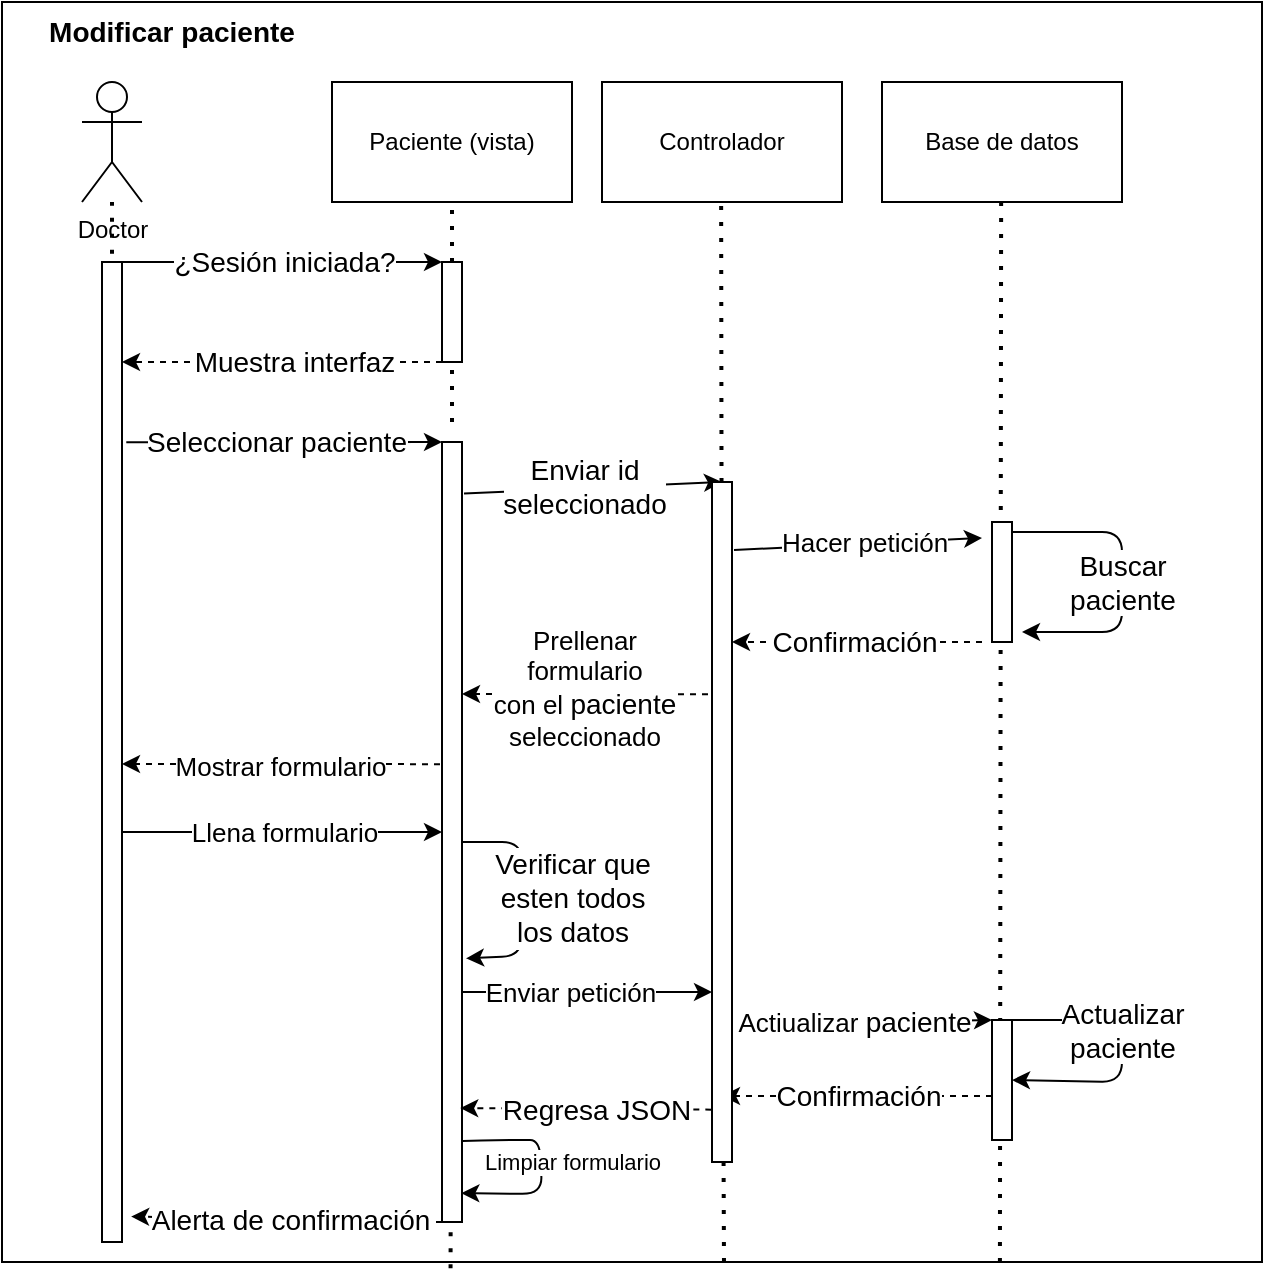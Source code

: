 <mxfile>
    <diagram id="-YEiqACIFhOaQUH3v93v" name="Page-1">
        <mxGraphModel dx="474" dy="467" grid="1" gridSize="10" guides="1" tooltips="1" connect="1" arrows="1" fold="1" page="1" pageScale="1" pageWidth="850" pageHeight="1100" math="0" shadow="0">
            <root>
                <mxCell id="0"/>
                <mxCell id="1" parent="0"/>
                <mxCell id="63" value="" style="endArrow=none;dashed=1;html=1;dashPattern=1 3;strokeWidth=2;fontSize=14;startArrow=none;" parent="1" target="62" edge="1">
                    <mxGeometry width="50" height="50" relative="1" as="geometry">
                        <mxPoint x="500" y="420" as="sourcePoint"/>
                        <mxPoint x="499.57" y="110" as="targetPoint"/>
                        <Array as="points">
                            <mxPoint x="500" y="600"/>
                        </Array>
                    </mxGeometry>
                </mxCell>
                <mxCell id="57" value="" style="whiteSpace=wrap;html=1;" parent="1" vertex="1">
                    <mxGeometry y="10" width="630" height="630" as="geometry"/>
                </mxCell>
                <mxCell id="15" value="" style="endArrow=none;dashed=1;html=1;dashPattern=1 3;strokeWidth=2;fontSize=14;startArrow=none;" parent="1" edge="1">
                    <mxGeometry width="50" height="50" relative="1" as="geometry">
                        <mxPoint x="225.0" y="220" as="sourcePoint"/>
                        <mxPoint x="225" y="110" as="targetPoint"/>
                    </mxGeometry>
                </mxCell>
                <mxCell id="14" value="" style="endArrow=none;dashed=1;html=1;dashPattern=1 3;strokeWidth=2;fontSize=14;" parent="1" target="2" edge="1">
                    <mxGeometry width="50" height="50" relative="1" as="geometry">
                        <mxPoint x="55" y="591.818" as="sourcePoint"/>
                        <mxPoint x="220" y="170" as="targetPoint"/>
                    </mxGeometry>
                </mxCell>
                <mxCell id="2" value="Doctor&lt;br&gt;" style="shape=umlActor;verticalLabelPosition=bottom;verticalAlign=top;html=1;outlineConnect=0;" parent="1" vertex="1">
                    <mxGeometry x="40" y="50" width="30" height="60" as="geometry"/>
                </mxCell>
                <mxCell id="3" value="&lt;span style=&quot;font-size: 14px; background-color: rgb(24, 20, 29);&quot;&gt;Paciente (Vista)&lt;/span&gt;" style="rounded=0;whiteSpace=wrap;html=1;" parent="1" vertex="1">
                    <mxGeometry x="165" y="50" width="120" height="60" as="geometry"/>
                </mxCell>
                <mxCell id="10" style="edgeStyle=none;html=1;entryX=0;entryY=0;entryDx=0;entryDy=0;fontSize=14;exitX=1;exitY=0;exitDx=0;exitDy=0;" parent="1" source="4" target="9" edge="1">
                    <mxGeometry relative="1" as="geometry"/>
                </mxCell>
                <mxCell id="11" value="¿Sesión iniciada?" style="edgeLabel;html=1;align=center;verticalAlign=middle;resizable=0;points=[];fontSize=14;" parent="10" vertex="1" connectable="0">
                    <mxGeometry x="0.244" y="-3" relative="1" as="geometry">
                        <mxPoint x="-19" y="-3" as="offset"/>
                    </mxGeometry>
                </mxCell>
                <mxCell id="18" style="edgeStyle=none;html=1;exitX=1.214;exitY=0.184;exitDx=0;exitDy=0;entryX=0;entryY=0;entryDx=0;entryDy=0;fontSize=14;exitPerimeter=0;" parent="1" source="4" target="33" edge="1">
                    <mxGeometry relative="1" as="geometry">
                        <mxPoint x="220.0" y="220.0" as="targetPoint"/>
                    </mxGeometry>
                </mxCell>
                <mxCell id="19" value="Seleccionar paciente" style="edgeLabel;html=1;align=center;verticalAlign=middle;resizable=0;points=[];fontSize=14;" parent="18" vertex="1" connectable="0">
                    <mxGeometry x="0.262" y="-2" relative="1" as="geometry">
                        <mxPoint x="-25" y="-2" as="offset"/>
                    </mxGeometry>
                </mxCell>
                <mxCell id="80" style="edgeStyle=none;html=1;entryX=0;entryY=0.5;entryDx=0;entryDy=0;fontSize=13;" parent="1" target="33" edge="1">
                    <mxGeometry relative="1" as="geometry">
                        <mxPoint x="60" y="425" as="sourcePoint"/>
                    </mxGeometry>
                </mxCell>
                <mxCell id="81" value="Llena formulario" style="edgeLabel;html=1;align=center;verticalAlign=middle;resizable=0;points=[];fontSize=13;" parent="80" vertex="1" connectable="0">
                    <mxGeometry x="0.221" relative="1" as="geometry">
                        <mxPoint x="-17" as="offset"/>
                    </mxGeometry>
                </mxCell>
                <mxCell id="4" value="" style="whiteSpace=wrap;html=1;" parent="1" vertex="1">
                    <mxGeometry x="50" y="140" width="10" height="490" as="geometry"/>
                </mxCell>
                <mxCell id="6" value="Controlador" style="rounded=0;whiteSpace=wrap;html=1;" parent="1" vertex="1">
                    <mxGeometry x="300" y="50" width="120" height="60" as="geometry"/>
                </mxCell>
                <mxCell id="7" value="Base de datos" style="rounded=0;whiteSpace=wrap;html=1;" parent="1" vertex="1">
                    <mxGeometry x="440" y="50" width="120" height="60" as="geometry"/>
                </mxCell>
                <mxCell id="8" value="&lt;b&gt;&lt;font style=&quot;font-size: 14px;&quot;&gt;Modificar paciente&lt;/font&gt;&lt;/b&gt;&lt;b&gt;&lt;font style=&quot;font-size: 14px;&quot;&gt;&lt;br&gt;&lt;/font&gt;&lt;/b&gt;" style="text;html=1;strokeColor=none;fillColor=none;align=center;verticalAlign=middle;whiteSpace=wrap;rounded=0;" parent="1" vertex="1">
                    <mxGeometry x="10" y="10" width="150" height="30" as="geometry"/>
                </mxCell>
                <mxCell id="12" style="edgeStyle=none;html=1;exitX=0;exitY=1;exitDx=0;exitDy=0;fontSize=14;dashed=1;" parent="1" source="9" edge="1">
                    <mxGeometry relative="1" as="geometry">
                        <mxPoint x="60" y="190" as="targetPoint"/>
                    </mxGeometry>
                </mxCell>
                <mxCell id="13" value="Muestra interfaz" style="edgeLabel;html=1;align=center;verticalAlign=middle;resizable=0;points=[];fontSize=14;" parent="12" vertex="1" connectable="0">
                    <mxGeometry x="-0.076" relative="1" as="geometry">
                        <mxPoint as="offset"/>
                    </mxGeometry>
                </mxCell>
                <mxCell id="9" value="" style="whiteSpace=wrap;html=1;" parent="1" vertex="1">
                    <mxGeometry x="220" y="140" width="10" height="50" as="geometry"/>
                </mxCell>
                <mxCell id="17" value="" style="endArrow=none;dashed=1;html=1;dashPattern=1 3;strokeWidth=2;fontSize=14;exitX=0.356;exitY=1.005;exitDx=0;exitDy=0;exitPerimeter=0;" parent="1" source="57" edge="1">
                    <mxGeometry width="50" height="50" relative="1" as="geometry">
                        <mxPoint x="224.55" y="591.818" as="sourcePoint"/>
                        <mxPoint x="224.938" y="310" as="targetPoint"/>
                    </mxGeometry>
                </mxCell>
                <mxCell id="24" value="" style="endArrow=none;dashed=1;html=1;dashPattern=1 3;strokeWidth=2;fontSize=14;startArrow=none;" parent="1" source="60" edge="1">
                    <mxGeometry width="50" height="50" relative="1" as="geometry">
                        <mxPoint x="360" y="390" as="sourcePoint"/>
                        <mxPoint x="359.57" y="110" as="targetPoint"/>
                    </mxGeometry>
                </mxCell>
                <mxCell id="26" value="" style="endArrow=none;dashed=1;html=1;dashPattern=1 3;strokeWidth=2;fontSize=14;startArrow=none;exitX=0.573;exitY=1;exitDx=0;exitDy=0;exitPerimeter=0;" parent="1" source="57" edge="1">
                    <mxGeometry width="50" height="50" relative="1" as="geometry">
                        <mxPoint x="360" y="540" as="sourcePoint"/>
                        <mxPoint x="360.124" y="430" as="targetPoint"/>
                    </mxGeometry>
                </mxCell>
                <mxCell id="29" value="" style="endArrow=none;dashed=1;html=1;dashPattern=1 3;strokeWidth=2;fontSize=14;startArrow=none;exitX=0.792;exitY=1;exitDx=0;exitDy=0;exitPerimeter=0;" parent="1" source="57" edge="1">
                    <mxGeometry width="50" height="50" relative="1" as="geometry">
                        <mxPoint x="500" y="610" as="sourcePoint"/>
                        <mxPoint x="499.57" y="110" as="targetPoint"/>
                        <Array as="points"/>
                    </mxGeometry>
                </mxCell>
                <mxCell id="38" style="edgeStyle=none;html=1;entryX=0.5;entryY=0;entryDx=0;entryDy=0;fontSize=14;exitX=1.1;exitY=0.066;exitDx=0;exitDy=0;exitPerimeter=0;" parent="1" source="33" target="60" edge="1">
                    <mxGeometry relative="1" as="geometry">
                        <mxPoint x="230" y="320" as="sourcePoint"/>
                    </mxGeometry>
                </mxCell>
                <mxCell id="39" value="Enviar id &lt;br&gt;seleccionado" style="edgeLabel;html=1;align=center;verticalAlign=middle;resizable=0;points=[];fontSize=14;" parent="38" vertex="1" connectable="0">
                    <mxGeometry x="0.37" y="-1" relative="1" as="geometry">
                        <mxPoint x="-29" y="-1" as="offset"/>
                    </mxGeometry>
                </mxCell>
                <mxCell id="52" style="edgeStyle=none;html=1;exitX=0;exitY=1;exitDx=0;exitDy=0;entryX=1.457;entryY=0.974;entryDx=0;entryDy=0;entryPerimeter=0;dashed=1;fontSize=14;" parent="1" source="33" target="4" edge="1">
                    <mxGeometry relative="1" as="geometry"/>
                </mxCell>
                <mxCell id="53" value="Alerta de confirmación" style="edgeLabel;html=1;align=center;verticalAlign=middle;resizable=0;points=[];fontSize=14;" parent="52" vertex="1" connectable="0">
                    <mxGeometry x="0.162" y="-3" relative="1" as="geometry">
                        <mxPoint x="14" y="3" as="offset"/>
                    </mxGeometry>
                </mxCell>
                <mxCell id="78" style="edgeStyle=none;html=1;dashed=1;fontSize=13;exitX=-0.1;exitY=0.413;exitDx=0;exitDy=0;exitPerimeter=0;" parent="1" source="33" edge="1">
                    <mxGeometry relative="1" as="geometry">
                        <mxPoint x="60" y="391" as="targetPoint"/>
                    </mxGeometry>
                </mxCell>
                <mxCell id="79" value="Mostrar formulario" style="edgeLabel;html=1;align=center;verticalAlign=middle;resizable=0;points=[];fontSize=13;" parent="78" vertex="1" connectable="0">
                    <mxGeometry x="-0.354" y="1" relative="1" as="geometry">
                        <mxPoint x="-29" as="offset"/>
                    </mxGeometry>
                </mxCell>
                <mxCell id="84" style="edgeStyle=none;html=1;entryX=0;entryY=0.75;entryDx=0;entryDy=0;fontSize=13;exitX=1;exitY=0.705;exitDx=0;exitDy=0;exitPerimeter=0;" parent="1" source="33" target="60" edge="1">
                    <mxGeometry relative="1" as="geometry">
                        <mxPoint x="240" y="507" as="sourcePoint"/>
                    </mxGeometry>
                </mxCell>
                <mxCell id="85" value="Enviar petición" style="edgeLabel;html=1;align=center;verticalAlign=middle;resizable=0;points=[];fontSize=13;" parent="84" vertex="1" connectable="0">
                    <mxGeometry x="-0.252" relative="1" as="geometry">
                        <mxPoint x="7" as="offset"/>
                    </mxGeometry>
                </mxCell>
                <mxCell id="33" value="" style="whiteSpace=wrap;html=1;" parent="1" vertex="1">
                    <mxGeometry x="220" y="230" width="10" height="390" as="geometry"/>
                </mxCell>
                <mxCell id="42" style="edgeStyle=none;html=1;exitX=1;exitY=0;exitDx=0;exitDy=0;fontSize=14;entryX=1;entryY=0.5;entryDx=0;entryDy=0;" parent="1" source="44" target="44" edge="1">
                    <mxGeometry relative="1" as="geometry">
                        <mxPoint x="510" y="569" as="targetPoint"/>
                        <Array as="points">
                            <mxPoint x="560" y="519"/>
                            <mxPoint x="560" y="550"/>
                        </Array>
                    </mxGeometry>
                </mxCell>
                <mxCell id="43" value="Actualizar&lt;br&gt;paciente" style="edgeLabel;html=1;align=center;verticalAlign=middle;resizable=0;points=[];fontSize=14;" parent="42" vertex="1" connectable="0">
                    <mxGeometry x="-0.127" y="2" relative="1" as="geometry">
                        <mxPoint x="-2" y="-2" as="offset"/>
                    </mxGeometry>
                </mxCell>
                <mxCell id="47" style="edgeStyle=none;html=1;exitX=0;exitY=0.633;exitDx=0;exitDy=0;fontSize=14;dashed=1;exitPerimeter=0;" parent="1" source="44" edge="1">
                    <mxGeometry relative="1" as="geometry">
                        <mxPoint x="360" y="557" as="targetPoint"/>
                    </mxGeometry>
                </mxCell>
                <mxCell id="48" value="Confirmación" style="edgeLabel;html=1;align=center;verticalAlign=middle;resizable=0;points=[];fontSize=14;" parent="47" vertex="1" connectable="0">
                    <mxGeometry x="-0.41" relative="1" as="geometry">
                        <mxPoint x="-27" as="offset"/>
                    </mxGeometry>
                </mxCell>
                <mxCell id="44" value="" style="whiteSpace=wrap;html=1;" parent="1" vertex="1">
                    <mxGeometry x="495" y="519" width="10" height="60" as="geometry"/>
                </mxCell>
                <mxCell id="61" value="" style="endArrow=none;dashed=1;html=1;dashPattern=1 3;strokeWidth=2;fontSize=14;startArrow=none;" parent="1" target="60" edge="1">
                    <mxGeometry width="50" height="50" relative="1" as="geometry">
                        <mxPoint x="360" y="390" as="sourcePoint"/>
                        <mxPoint x="359.57" y="110" as="targetPoint"/>
                    </mxGeometry>
                </mxCell>
                <mxCell id="64" style="edgeStyle=none;html=1;exitX=1.1;exitY=0.1;exitDx=0;exitDy=0;exitPerimeter=0;" parent="1" source="60" edge="1">
                    <mxGeometry relative="1" as="geometry">
                        <mxPoint x="490" y="278" as="targetPoint"/>
                    </mxGeometry>
                </mxCell>
                <mxCell id="66" value="&lt;font style=&quot;font-size: 13px;&quot;&gt;Hacer petición&lt;/font&gt;" style="edgeLabel;html=1;align=center;verticalAlign=middle;resizable=0;points=[];" parent="64" vertex="1" connectable="0">
                    <mxGeometry x="0.264" relative="1" as="geometry">
                        <mxPoint x="-14" as="offset"/>
                    </mxGeometry>
                </mxCell>
                <mxCell id="76" style="edgeStyle=none;html=1;exitX=-0.2;exitY=0.312;exitDx=0;exitDy=0;fontSize=13;exitPerimeter=0;dashed=1;" parent="1" source="60" edge="1">
                    <mxGeometry relative="1" as="geometry">
                        <mxPoint x="230" y="356" as="targetPoint"/>
                    </mxGeometry>
                </mxCell>
                <mxCell id="77" value="Prellenar &lt;br&gt;formulario &lt;br&gt;con el&amp;nbsp;&lt;span style=&quot;font-size: 14px;&quot;&gt;paciente&lt;/span&gt;&lt;br&gt;seleccionado" style="edgeLabel;html=1;align=center;verticalAlign=middle;resizable=0;points=[];fontSize=13;" parent="76" vertex="1" connectable="0">
                    <mxGeometry x="-0.475" y="-1" relative="1" as="geometry">
                        <mxPoint x="-30" y="-2" as="offset"/>
                    </mxGeometry>
                </mxCell>
                <mxCell id="86" style="edgeStyle=none;html=1;exitX=1.3;exitY=0.797;exitDx=0;exitDy=0;entryX=0;entryY=0;entryDx=0;entryDy=0;fontSize=13;exitPerimeter=0;" parent="1" source="60" target="44" edge="1">
                    <mxGeometry relative="1" as="geometry"/>
                </mxCell>
                <mxCell id="87" value="Actiualizar&amp;nbsp;&lt;span style=&quot;font-size: 14px;&quot;&gt;paciente&lt;/span&gt;" style="edgeLabel;html=1;align=center;verticalAlign=middle;resizable=0;points=[];fontSize=13;" parent="86" vertex="1" connectable="0">
                    <mxGeometry x="0.562" y="-2" relative="1" as="geometry">
                        <mxPoint x="-41" y="-2" as="offset"/>
                    </mxGeometry>
                </mxCell>
                <mxCell id="60" value="" style="whiteSpace=wrap;html=1;" parent="1" vertex="1">
                    <mxGeometry x="355" y="250" width="10" height="340" as="geometry"/>
                </mxCell>
                <mxCell id="62" value="" style="whiteSpace=wrap;html=1;" parent="1" vertex="1">
                    <mxGeometry x="495" y="270" width="10" height="60" as="geometry"/>
                </mxCell>
                <mxCell id="71" style="edgeStyle=none;html=1;exitX=1;exitY=0;exitDx=0;exitDy=0;fontSize=14;" parent="1" edge="1">
                    <mxGeometry relative="1" as="geometry">
                        <mxPoint x="510" y="325" as="targetPoint"/>
                        <Array as="points">
                            <mxPoint x="560" y="275"/>
                            <mxPoint x="560" y="325"/>
                        </Array>
                        <mxPoint x="505" y="275" as="sourcePoint"/>
                    </mxGeometry>
                </mxCell>
                <mxCell id="72" value="Buscar &lt;br&gt;paciente" style="edgeLabel;html=1;align=center;verticalAlign=middle;resizable=0;points=[];fontSize=14;" parent="71" vertex="1" connectable="0">
                    <mxGeometry x="-0.127" y="2" relative="1" as="geometry">
                        <mxPoint x="-2" y="12" as="offset"/>
                    </mxGeometry>
                </mxCell>
                <mxCell id="74" style="edgeStyle=none;html=1;exitX=0;exitY=1;exitDx=0;exitDy=0;fontSize=14;dashed=1;" parent="1" edge="1">
                    <mxGeometry relative="1" as="geometry">
                        <mxPoint x="365" y="330" as="targetPoint"/>
                        <mxPoint x="490" y="330" as="sourcePoint"/>
                    </mxGeometry>
                </mxCell>
                <mxCell id="75" value="Confirmación" style="edgeLabel;html=1;align=center;verticalAlign=middle;resizable=0;points=[];fontSize=14;" parent="74" vertex="1" connectable="0">
                    <mxGeometry x="-0.41" relative="1" as="geometry">
                        <mxPoint x="-27" as="offset"/>
                    </mxGeometry>
                </mxCell>
                <mxCell id="82" style="edgeStyle=none;html=1;exitX=1;exitY=0;exitDx=0;exitDy=0;fontSize=14;entryX=1.2;entryY=0.662;entryDx=0;entryDy=0;entryPerimeter=0;" parent="1" target="33" edge="1">
                    <mxGeometry relative="1" as="geometry">
                        <mxPoint x="240" y="500" as="targetPoint"/>
                        <Array as="points">
                            <mxPoint x="260" y="430"/>
                            <mxPoint x="260" y="450"/>
                            <mxPoint x="260" y="487"/>
                        </Array>
                        <mxPoint x="230" y="430.0" as="sourcePoint"/>
                    </mxGeometry>
                </mxCell>
                <mxCell id="83" value="Verificar que &lt;br&gt;esten todos &lt;br&gt;los datos" style="edgeLabel;html=1;align=center;verticalAlign=middle;resizable=0;points=[];fontSize=14;" parent="82" vertex="1" connectable="0">
                    <mxGeometry x="-0.045" y="1" relative="1" as="geometry">
                        <mxPoint x="24" y="3" as="offset"/>
                    </mxGeometry>
                </mxCell>
                <mxCell id="93" style="edgeStyle=none;html=1;exitX=-0.033;exitY=0.923;exitDx=0;exitDy=0;dashed=1;fontSize=14;exitPerimeter=0;entryX=0.911;entryY=0.854;entryDx=0;entryDy=0;entryPerimeter=0;" parent="1" source="60" target="33" edge="1">
                    <mxGeometry relative="1" as="geometry">
                        <mxPoint x="230" y="570" as="targetPoint"/>
                        <mxPoint x="357.5" y="570" as="sourcePoint"/>
                    </mxGeometry>
                </mxCell>
                <mxCell id="94" value="Regresa JSON" style="edgeLabel;html=1;align=center;verticalAlign=middle;resizable=0;points=[];fontSize=14;" parent="93" vertex="1" connectable="0">
                    <mxGeometry x="0.398" y="2" relative="1" as="geometry">
                        <mxPoint x="30" y="-2" as="offset"/>
                    </mxGeometry>
                </mxCell>
                <mxCell id="95" style="edgeStyle=none;html=1;entryX=0.967;entryY=0.963;entryDx=0;entryDy=0;entryPerimeter=0;exitX=1.133;exitY=0.891;exitDx=0;exitDy=0;exitPerimeter=0;" parent="1" target="33" edge="1">
                    <mxGeometry relative="1" as="geometry">
                        <mxPoint x="230.33" y="579.49" as="sourcePoint"/>
                        <Array as="points">
                            <mxPoint x="249" y="579"/>
                            <mxPoint x="269" y="579"/>
                            <mxPoint x="270" y="606"/>
                        </Array>
                        <mxPoint x="230" y="631.74" as="targetPoint"/>
                    </mxGeometry>
                </mxCell>
                <mxCell id="96" value="Limpiar formulario" style="edgeLabel;html=1;align=center;verticalAlign=middle;resizable=0;points=[];" parent="95" vertex="1" connectable="0">
                    <mxGeometry x="0.56" y="-2" relative="1" as="geometry">
                        <mxPoint x="32" y="-14" as="offset"/>
                    </mxGeometry>
                </mxCell>
                <mxCell id="97" value="Paciente (vista)" style="rounded=0;whiteSpace=wrap;html=1;" vertex="1" parent="1">
                    <mxGeometry x="165" y="50" width="120" height="60" as="geometry"/>
                </mxCell>
            </root>
        </mxGraphModel>
    </diagram>
</mxfile>